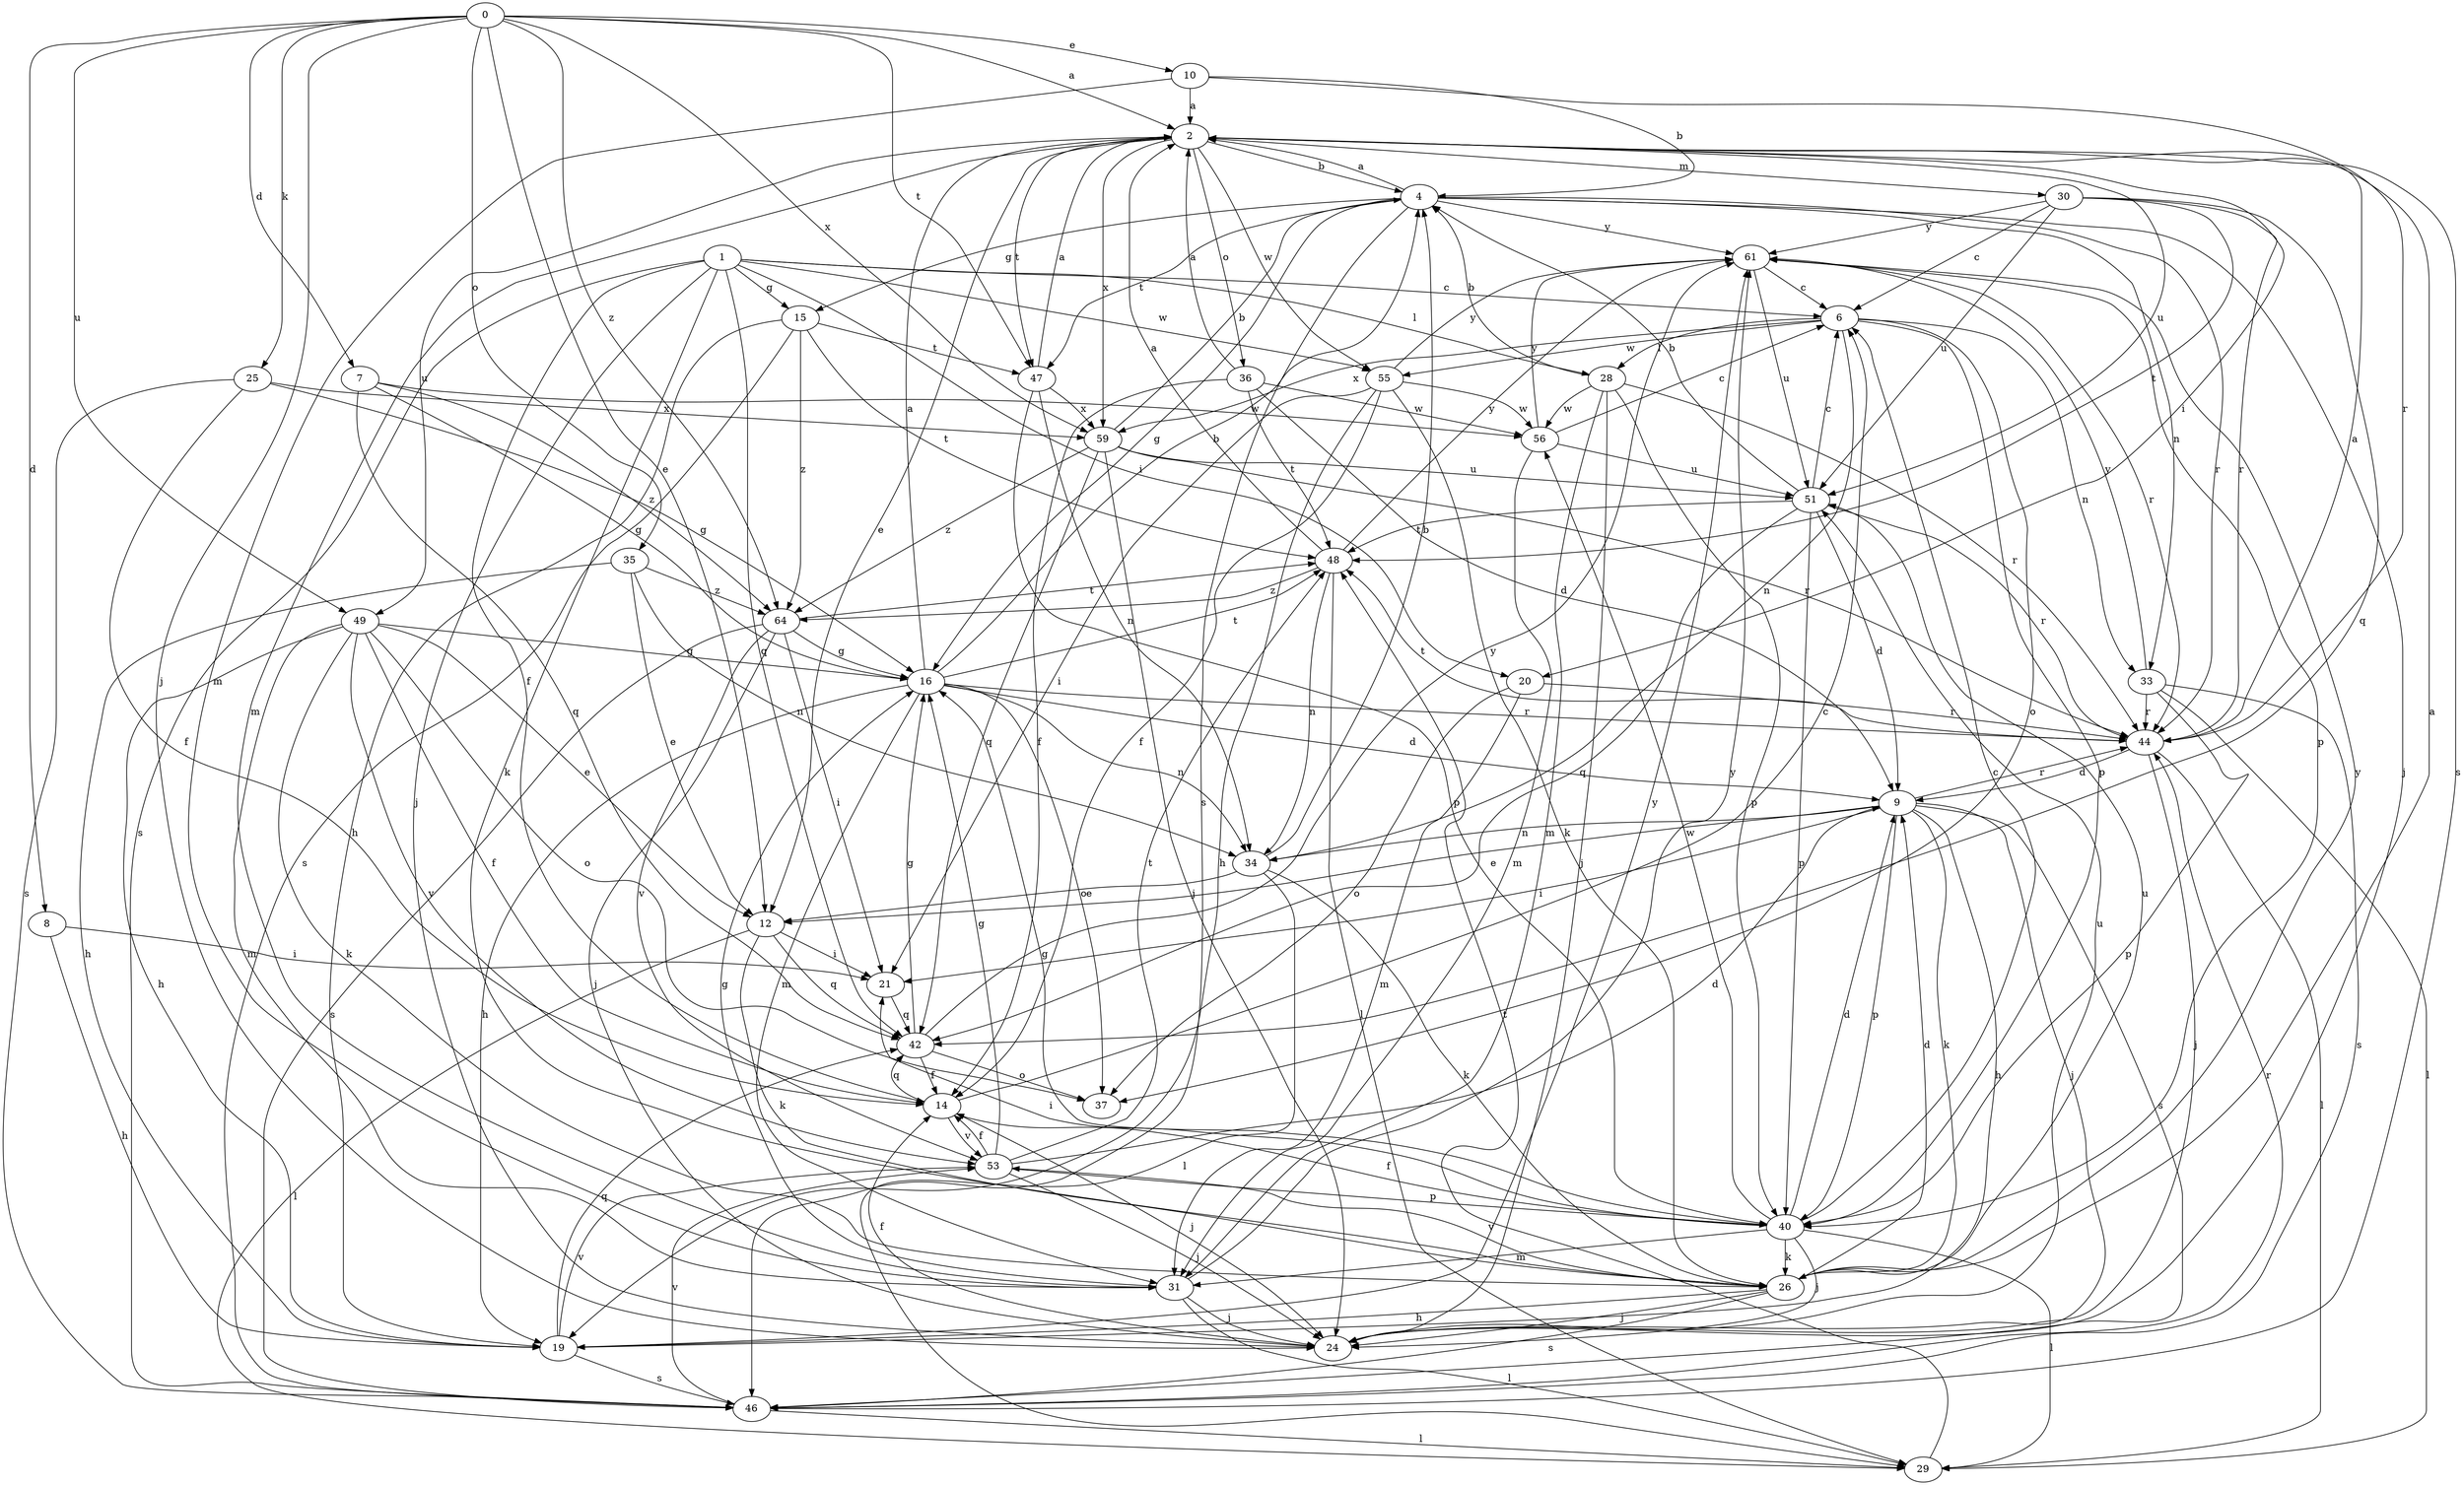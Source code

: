 strict digraph  {
0;
1;
2;
4;
6;
7;
8;
9;
10;
12;
14;
15;
16;
19;
20;
21;
24;
25;
26;
28;
29;
30;
31;
33;
34;
35;
36;
37;
40;
42;
44;
46;
47;
48;
49;
51;
53;
55;
56;
59;
61;
64;
0 -> 2  [label=a];
0 -> 7  [label=d];
0 -> 8  [label=d];
0 -> 10  [label=e];
0 -> 12  [label=e];
0 -> 24  [label=j];
0 -> 25  [label=k];
0 -> 35  [label=o];
0 -> 47  [label=t];
0 -> 49  [label=u];
0 -> 59  [label=x];
0 -> 64  [label=z];
1 -> 6  [label=c];
1 -> 14  [label=f];
1 -> 15  [label=g];
1 -> 20  [label=i];
1 -> 24  [label=j];
1 -> 26  [label=k];
1 -> 28  [label=l];
1 -> 42  [label=q];
1 -> 46  [label=s];
1 -> 55  [label=w];
2 -> 4  [label=b];
2 -> 12  [label=e];
2 -> 20  [label=i];
2 -> 30  [label=m];
2 -> 31  [label=m];
2 -> 36  [label=o];
2 -> 46  [label=s];
2 -> 47  [label=t];
2 -> 49  [label=u];
2 -> 51  [label=u];
2 -> 55  [label=w];
2 -> 59  [label=x];
4 -> 2  [label=a];
4 -> 15  [label=g];
4 -> 16  [label=g];
4 -> 24  [label=j];
4 -> 33  [label=n];
4 -> 44  [label=r];
4 -> 46  [label=s];
4 -> 47  [label=t];
4 -> 61  [label=y];
6 -> 28  [label=l];
6 -> 33  [label=n];
6 -> 34  [label=n];
6 -> 37  [label=o];
6 -> 40  [label=p];
6 -> 55  [label=w];
6 -> 59  [label=x];
7 -> 16  [label=g];
7 -> 42  [label=q];
7 -> 56  [label=w];
7 -> 64  [label=z];
8 -> 19  [label=h];
8 -> 21  [label=i];
9 -> 12  [label=e];
9 -> 19  [label=h];
9 -> 21  [label=i];
9 -> 24  [label=j];
9 -> 26  [label=k];
9 -> 34  [label=n];
9 -> 40  [label=p];
9 -> 44  [label=r];
9 -> 46  [label=s];
10 -> 2  [label=a];
10 -> 4  [label=b];
10 -> 31  [label=m];
10 -> 44  [label=r];
12 -> 21  [label=i];
12 -> 26  [label=k];
12 -> 29  [label=l];
12 -> 42  [label=q];
14 -> 6  [label=c];
14 -> 24  [label=j];
14 -> 42  [label=q];
14 -> 53  [label=v];
15 -> 19  [label=h];
15 -> 46  [label=s];
15 -> 47  [label=t];
15 -> 48  [label=t];
15 -> 64  [label=z];
16 -> 2  [label=a];
16 -> 4  [label=b];
16 -> 9  [label=d];
16 -> 19  [label=h];
16 -> 31  [label=m];
16 -> 34  [label=n];
16 -> 37  [label=o];
16 -> 44  [label=r];
16 -> 48  [label=t];
19 -> 42  [label=q];
19 -> 46  [label=s];
19 -> 53  [label=v];
19 -> 61  [label=y];
20 -> 31  [label=m];
20 -> 37  [label=o];
20 -> 44  [label=r];
21 -> 42  [label=q];
24 -> 14  [label=f];
24 -> 51  [label=u];
25 -> 14  [label=f];
25 -> 16  [label=g];
25 -> 46  [label=s];
25 -> 59  [label=x];
26 -> 2  [label=a];
26 -> 9  [label=d];
26 -> 19  [label=h];
26 -> 24  [label=j];
26 -> 46  [label=s];
26 -> 51  [label=u];
26 -> 53  [label=v];
26 -> 61  [label=y];
28 -> 4  [label=b];
28 -> 24  [label=j];
28 -> 31  [label=m];
28 -> 40  [label=p];
28 -> 44  [label=r];
28 -> 56  [label=w];
29 -> 48  [label=t];
30 -> 6  [label=c];
30 -> 42  [label=q];
30 -> 44  [label=r];
30 -> 48  [label=t];
30 -> 51  [label=u];
30 -> 61  [label=y];
31 -> 16  [label=g];
31 -> 24  [label=j];
31 -> 29  [label=l];
31 -> 61  [label=y];
33 -> 29  [label=l];
33 -> 40  [label=p];
33 -> 44  [label=r];
33 -> 46  [label=s];
33 -> 61  [label=y];
34 -> 4  [label=b];
34 -> 12  [label=e];
34 -> 26  [label=k];
34 -> 29  [label=l];
35 -> 12  [label=e];
35 -> 19  [label=h];
35 -> 34  [label=n];
35 -> 64  [label=z];
36 -> 2  [label=a];
36 -> 9  [label=d];
36 -> 14  [label=f];
36 -> 48  [label=t];
36 -> 56  [label=w];
40 -> 6  [label=c];
40 -> 9  [label=d];
40 -> 14  [label=f];
40 -> 16  [label=g];
40 -> 21  [label=i];
40 -> 24  [label=j];
40 -> 26  [label=k];
40 -> 29  [label=l];
40 -> 31  [label=m];
40 -> 56  [label=w];
42 -> 14  [label=f];
42 -> 16  [label=g];
42 -> 37  [label=o];
42 -> 61  [label=y];
44 -> 2  [label=a];
44 -> 9  [label=d];
44 -> 24  [label=j];
44 -> 29  [label=l];
44 -> 48  [label=t];
46 -> 29  [label=l];
46 -> 44  [label=r];
46 -> 53  [label=v];
47 -> 2  [label=a];
47 -> 34  [label=n];
47 -> 40  [label=p];
47 -> 59  [label=x];
48 -> 2  [label=a];
48 -> 29  [label=l];
48 -> 34  [label=n];
48 -> 61  [label=y];
48 -> 64  [label=z];
49 -> 12  [label=e];
49 -> 14  [label=f];
49 -> 16  [label=g];
49 -> 19  [label=h];
49 -> 26  [label=k];
49 -> 31  [label=m];
49 -> 37  [label=o];
49 -> 53  [label=v];
51 -> 4  [label=b];
51 -> 6  [label=c];
51 -> 9  [label=d];
51 -> 40  [label=p];
51 -> 42  [label=q];
51 -> 44  [label=r];
51 -> 48  [label=t];
53 -> 9  [label=d];
53 -> 14  [label=f];
53 -> 16  [label=g];
53 -> 24  [label=j];
53 -> 40  [label=p];
53 -> 48  [label=t];
55 -> 14  [label=f];
55 -> 19  [label=h];
55 -> 21  [label=i];
55 -> 26  [label=k];
55 -> 56  [label=w];
55 -> 61  [label=y];
56 -> 6  [label=c];
56 -> 31  [label=m];
56 -> 51  [label=u];
56 -> 61  [label=y];
59 -> 4  [label=b];
59 -> 24  [label=j];
59 -> 42  [label=q];
59 -> 44  [label=r];
59 -> 51  [label=u];
59 -> 64  [label=z];
61 -> 6  [label=c];
61 -> 40  [label=p];
61 -> 44  [label=r];
61 -> 51  [label=u];
64 -> 16  [label=g];
64 -> 21  [label=i];
64 -> 24  [label=j];
64 -> 46  [label=s];
64 -> 48  [label=t];
64 -> 53  [label=v];
}
